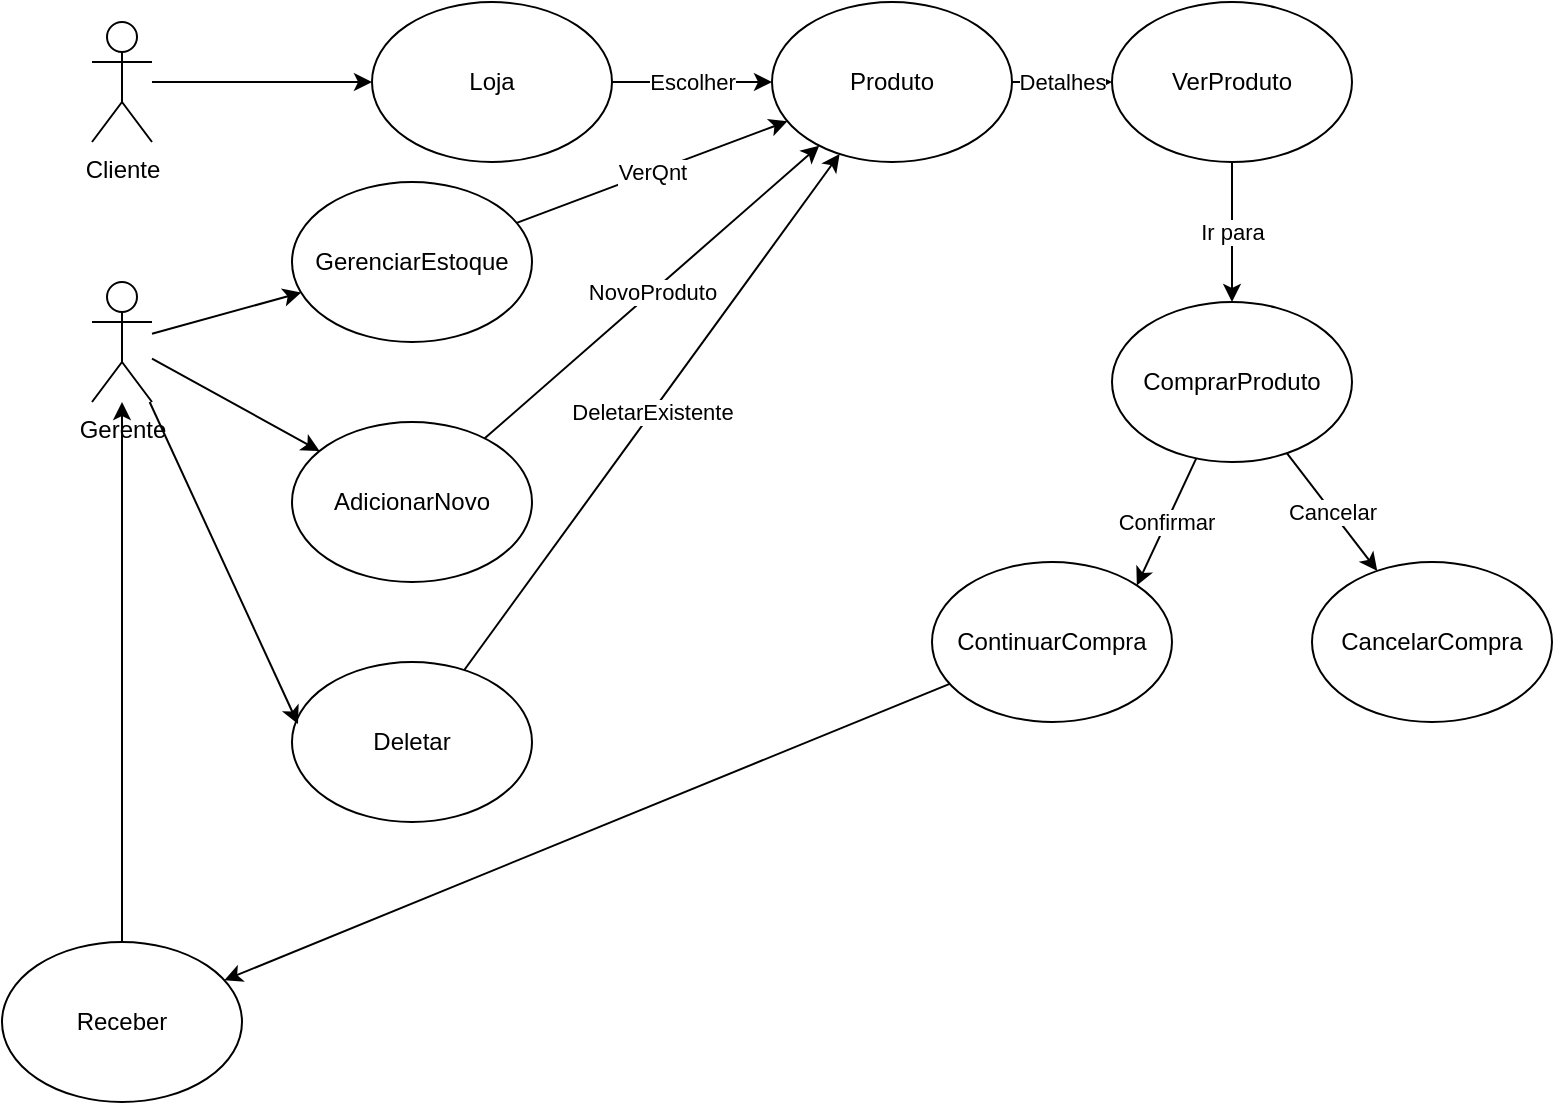 <mxfile>
    <diagram id="UgKP2Lqz_93caSpLKMIh" name="Page-1">
        <mxGraphModel dx="1086" dy="779" grid="1" gridSize="10" guides="1" tooltips="1" connect="1" arrows="1" fold="1" page="1" pageScale="1" pageWidth="850" pageHeight="1100" math="0" shadow="0">
            <root>
                <mxCell id="0"/>
                <mxCell id="1" parent="0"/>
                <mxCell id="22" style="edgeStyle=none;html=1;" edge="1" parent="1" source="2" target="21">
                    <mxGeometry relative="1" as="geometry"/>
                </mxCell>
                <mxCell id="30" style="edgeStyle=none;html=1;" edge="1" parent="1" source="2" target="6">
                    <mxGeometry relative="1" as="geometry"/>
                </mxCell>
                <mxCell id="2" value="Gerente&lt;div&gt;&lt;br&gt;&lt;/div&gt;" style="shape=umlActor;verticalLabelPosition=bottom;verticalAlign=top;html=1;outlineConnect=0;" vertex="1" parent="1">
                    <mxGeometry x="160" y="300" width="30" height="60" as="geometry"/>
                </mxCell>
                <mxCell id="12" style="edgeStyle=none;html=1;" edge="1" parent="1" source="3" target="10">
                    <mxGeometry relative="1" as="geometry"/>
                </mxCell>
                <mxCell id="3" value="Cliente&lt;div&gt;&lt;br&gt;&lt;/div&gt;" style="shape=umlActor;verticalLabelPosition=bottom;verticalAlign=top;html=1;outlineConnect=0;" vertex="1" parent="1">
                    <mxGeometry x="160" y="170" width="30" height="60" as="geometry"/>
                </mxCell>
                <mxCell id="28" style="edgeStyle=none;html=1;" edge="1" parent="1" source="4" target="27">
                    <mxGeometry relative="1" as="geometry"/>
                </mxCell>
                <mxCell id="4" value="ContinuarCompra" style="ellipse;whiteSpace=wrap;html=1;" vertex="1" parent="1">
                    <mxGeometry x="580" y="440" width="120" height="80" as="geometry"/>
                </mxCell>
                <mxCell id="5" value="CancelarCompra" style="ellipse;whiteSpace=wrap;html=1;" vertex="1" parent="1">
                    <mxGeometry x="770" y="440" width="120" height="80" as="geometry"/>
                </mxCell>
                <mxCell id="20" value="VerQnt" style="edgeStyle=none;html=1;" edge="1" parent="1" source="6" target="9">
                    <mxGeometry relative="1" as="geometry"/>
                </mxCell>
                <mxCell id="6" value="GerenciarEstoque" style="ellipse;whiteSpace=wrap;html=1;" vertex="1" parent="1">
                    <mxGeometry x="260" y="250" width="120" height="80" as="geometry"/>
                </mxCell>
                <mxCell id="16" value="Ir para" style="edgeStyle=none;html=1;entryX=0.5;entryY=0;entryDx=0;entryDy=0;" edge="1" parent="1" source="7" target="8">
                    <mxGeometry relative="1" as="geometry"/>
                </mxCell>
                <mxCell id="7" value="VerProduto" style="ellipse;whiteSpace=wrap;html=1;" vertex="1" parent="1">
                    <mxGeometry x="670" y="160" width="120" height="80" as="geometry"/>
                </mxCell>
                <mxCell id="17" value="Confirmar" style="edgeStyle=none;html=1;entryX=1;entryY=0;entryDx=0;entryDy=0;" edge="1" parent="1" source="8" target="4">
                    <mxGeometry relative="1" as="geometry"/>
                </mxCell>
                <mxCell id="18" value="Cancelar" style="edgeStyle=none;html=1;" edge="1" parent="1" source="8" target="5">
                    <mxGeometry relative="1" as="geometry"/>
                </mxCell>
                <mxCell id="8" value="ComprarProduto" style="ellipse;whiteSpace=wrap;html=1;" vertex="1" parent="1">
                    <mxGeometry x="670" y="310" width="120" height="80" as="geometry"/>
                </mxCell>
                <mxCell id="15" value="Detalhes" style="edgeStyle=none;html=1;" edge="1" parent="1" source="9" target="7">
                    <mxGeometry relative="1" as="geometry"/>
                </mxCell>
                <mxCell id="9" value="Produto" style="ellipse;whiteSpace=wrap;html=1;" vertex="1" parent="1">
                    <mxGeometry x="500" y="160" width="120" height="80" as="geometry"/>
                </mxCell>
                <mxCell id="14" value="Escolher" style="edgeStyle=none;html=1;entryX=0;entryY=0.5;entryDx=0;entryDy=0;" edge="1" parent="1" source="10" target="9">
                    <mxGeometry relative="1" as="geometry"/>
                </mxCell>
                <mxCell id="10" value="Loja" style="ellipse;whiteSpace=wrap;html=1;" vertex="1" parent="1">
                    <mxGeometry x="300" y="160" width="120" height="80" as="geometry"/>
                </mxCell>
                <mxCell id="23" value="NovoProduto" style="edgeStyle=none;html=1;" edge="1" parent="1" source="21" target="9">
                    <mxGeometry relative="1" as="geometry"/>
                </mxCell>
                <mxCell id="21" value="AdicionarNovo" style="ellipse;whiteSpace=wrap;html=1;" vertex="1" parent="1">
                    <mxGeometry x="260" y="370" width="120" height="80" as="geometry"/>
                </mxCell>
                <mxCell id="26" value="DeletarExistente" style="edgeStyle=none;html=1;" edge="1" parent="1" source="24" target="9">
                    <mxGeometry relative="1" as="geometry"/>
                </mxCell>
                <mxCell id="24" value="Deletar" style="ellipse;whiteSpace=wrap;html=1;" vertex="1" parent="1">
                    <mxGeometry x="260" y="490" width="120" height="80" as="geometry"/>
                </mxCell>
                <mxCell id="25" style="edgeStyle=none;html=1;entryX=0.025;entryY=0.388;entryDx=0;entryDy=0;entryPerimeter=0;" edge="1" parent="1" source="2" target="24">
                    <mxGeometry relative="1" as="geometry"/>
                </mxCell>
                <mxCell id="29" style="edgeStyle=none;html=1;" edge="1" parent="1" source="27" target="2">
                    <mxGeometry relative="1" as="geometry"/>
                </mxCell>
                <mxCell id="27" value="Receber" style="ellipse;whiteSpace=wrap;html=1;" vertex="1" parent="1">
                    <mxGeometry x="115" y="630" width="120" height="80" as="geometry"/>
                </mxCell>
            </root>
        </mxGraphModel>
    </diagram>
</mxfile>